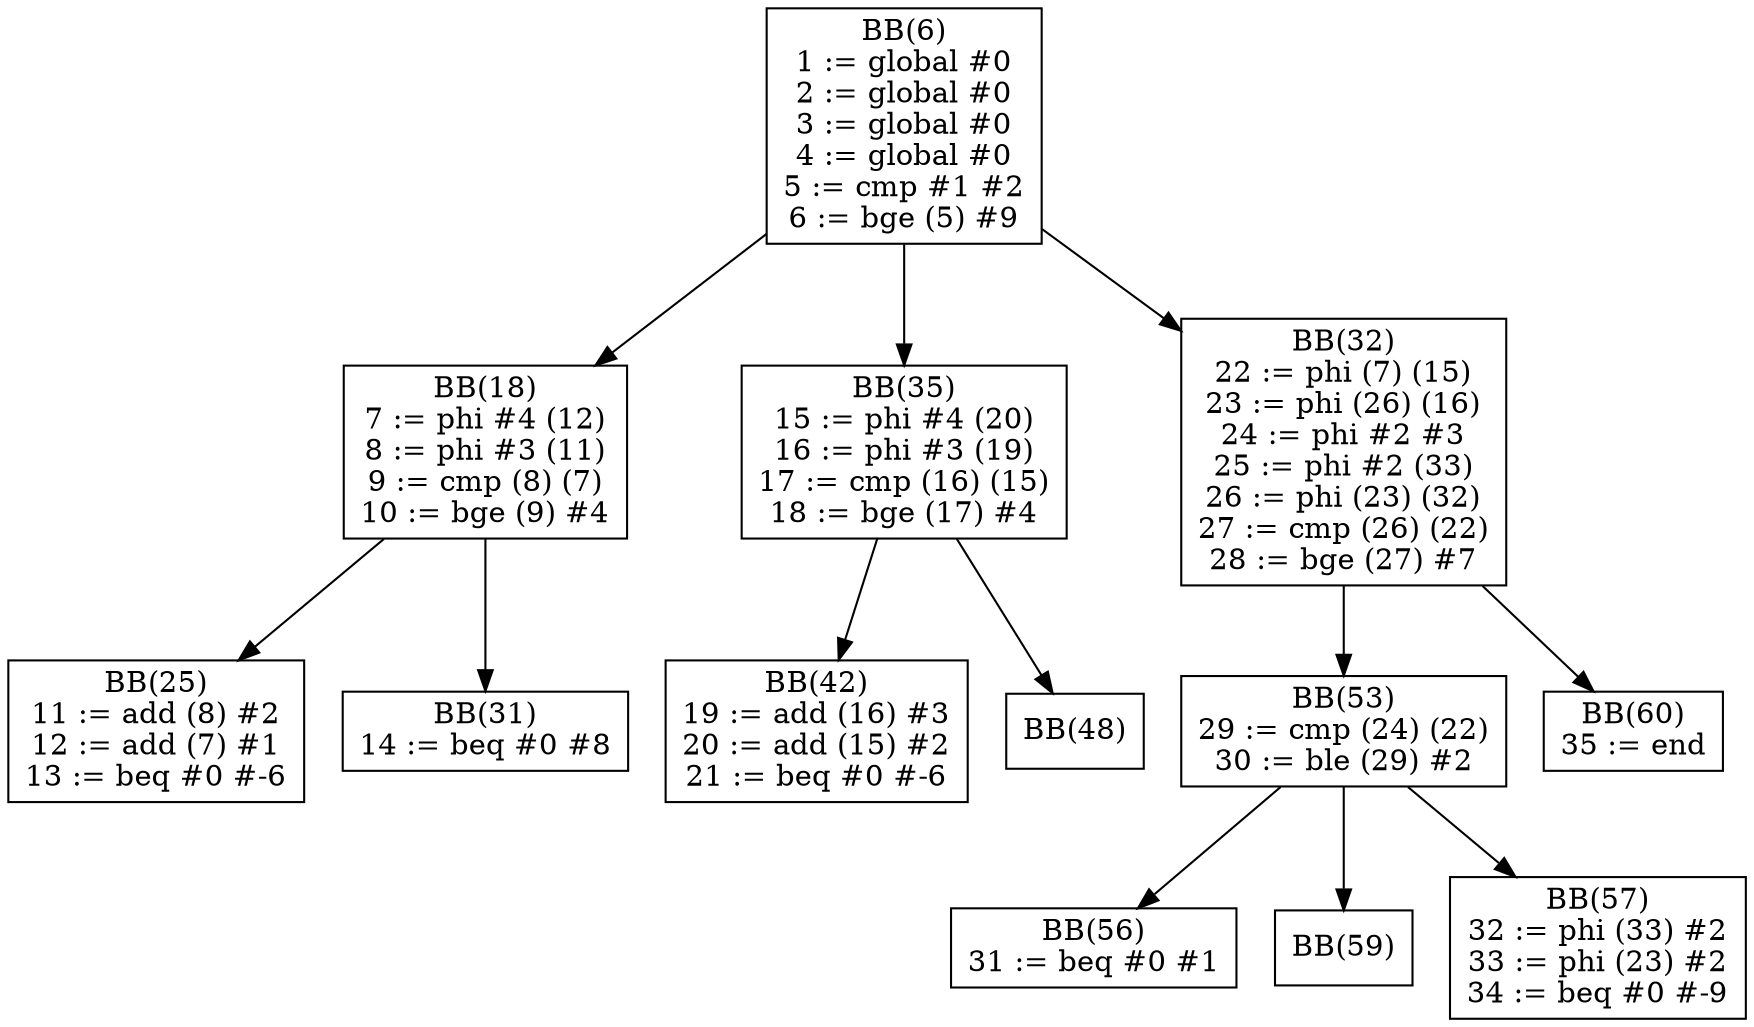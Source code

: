 digraph dom {
BB6[shape = box, label = "BB(6)\n" + "1 := global #0\n" + "2 := global #0\n" + "3 := global #0\n" + "4 := global #0\n" + "5 := cmp #1 #2\n" + "6 := bge (5) #9\n"];
BB18[shape = box, label = "BB(18)\n" + "7 := phi #4 (12)\n" + "8 := phi #3 (11)\n" + "9 := cmp (8) (7)\n" + "10 := bge (9) #4\n"];
BB35[shape = box, label = "BB(35)\n" + "15 := phi #4 (20)\n" + "16 := phi #3 (19)\n" + "17 := cmp (16) (15)\n" + "18 := bge (17) #4\n"];
BB32[shape = box, label = "BB(32)\n" + "22 := phi (7) (15)\n" + "23 := phi (26) (16)\n" + "24 := phi #2 #3\n" + "25 := phi #2 (33)\n" + "26 := phi (23) (32)\n" + "27 := cmp (26) (22)\n" + "28 := bge (27) #7\n"];
BB25[shape = box, label = "BB(25)\n" + "11 := add (8) #2\n" + "12 := add (7) #1\n" + "13 := beq #0 #-6\n"];
BB31[shape = box, label = "BB(31)\n" + "14 := beq #0 #8\n"];
BB42[shape = box, label = "BB(42)\n" + "19 := add (16) #3\n" + "20 := add (15) #2\n" + "21 := beq #0 #-6\n"];
BB48[shape = box, label = "BB(48)\n"];
BB53[shape = box, label = "BB(53)\n" + "29 := cmp (24) (22)\n" + "30 := ble (29) #2\n"];
BB60[shape = box, label = "BB(60)\n" + "35 := end\n"];
BB56[shape = box, label = "BB(56)\n" + "31 := beq #0 #1\n"];
BB59[shape = box, label = "BB(59)\n"];
BB57[shape = box, label = "BB(57)\n" + "32 := phi (33) #2\n" + "33 := phi (23) #2\n" + "34 := beq #0 #-9\n"];
BB6 -> BB18;
BB6 -> BB35;
BB6 -> BB32;
BB18 -> BB25;
BB18 -> BB31;
BB35 -> BB42;
BB35 -> BB48;
BB32 -> BB53;
BB32 -> BB60;
BB53 -> BB56;
BB53 -> BB59;
BB53 -> BB57;
}
